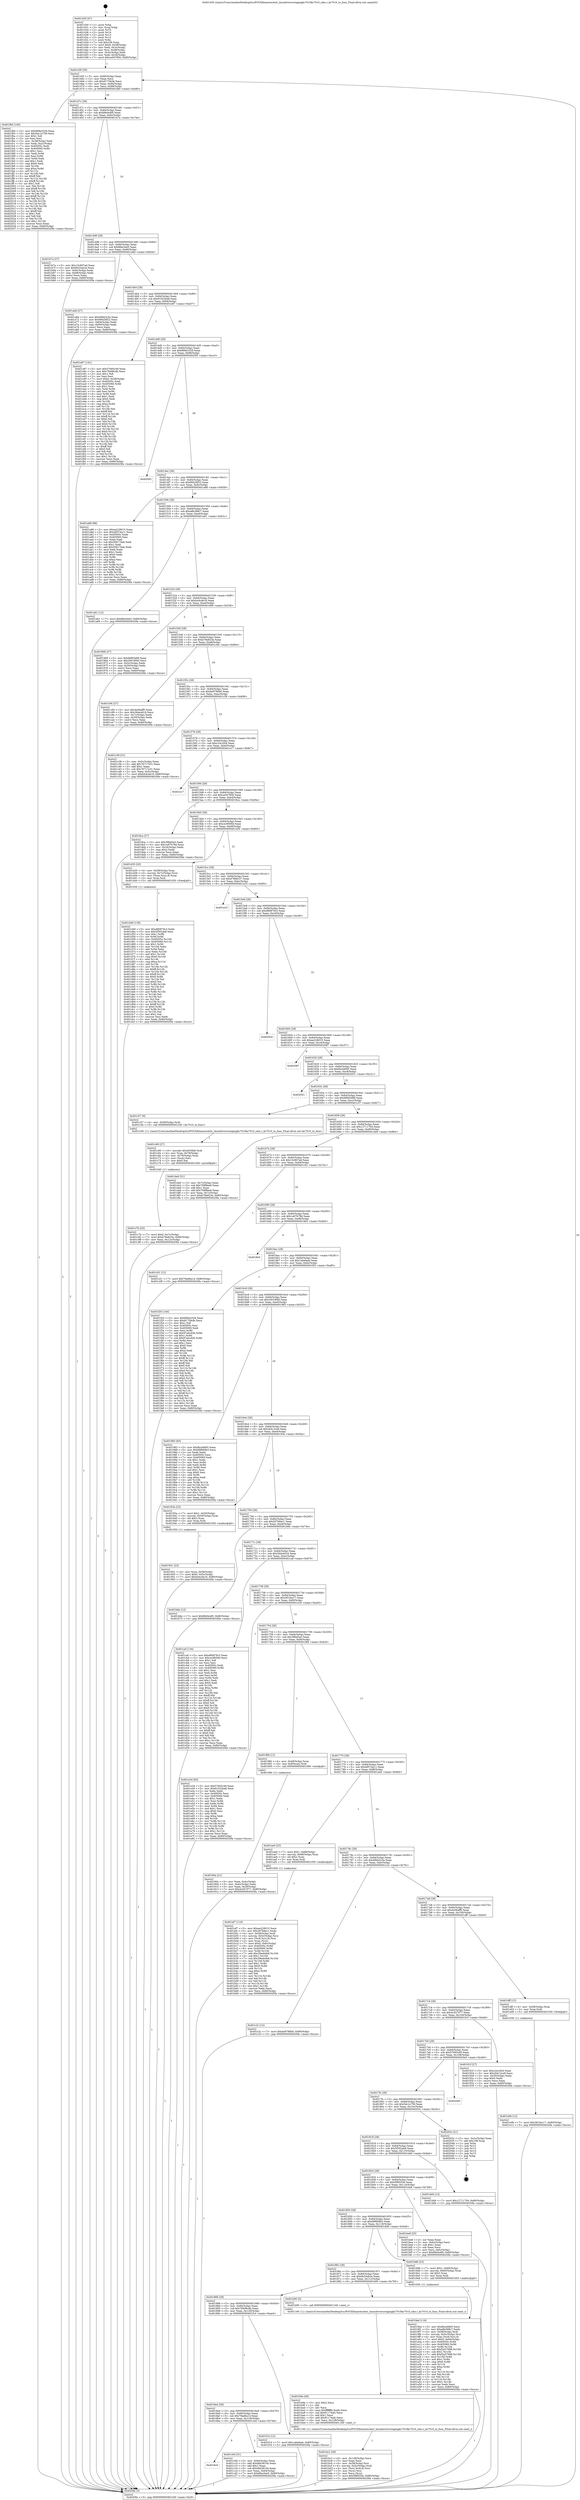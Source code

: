 digraph "0x401430" {
  label = "0x401430 (/mnt/c/Users/mathe/Desktop/tcc/POCII/binaries/extr_linuxdriversstagingks7010ks7010_sdio.c_ks7010_to_func_Final-ollvm.out::main(0))"
  labelloc = "t"
  node[shape=record]

  Entry [label="",width=0.3,height=0.3,shape=circle,fillcolor=black,style=filled]
  "0x40145f" [label="{
     0x40145f [29]\l
     | [instrs]\l
     &nbsp;&nbsp;0x40145f \<+3\>: mov -0x80(%rbp),%eax\l
     &nbsp;&nbsp;0x401462 \<+2\>: mov %eax,%ecx\l
     &nbsp;&nbsp;0x401464 \<+6\>: sub $0x81739cfe,%ecx\l
     &nbsp;&nbsp;0x40146a \<+6\>: mov %eax,-0x84(%rbp)\l
     &nbsp;&nbsp;0x401470 \<+6\>: mov %ecx,-0x88(%rbp)\l
     &nbsp;&nbsp;0x401476 \<+6\>: je 0000000000401fb0 \<main+0xb80\>\l
  }"]
  "0x401fb0" [label="{
     0x401fb0 [140]\l
     | [instrs]\l
     &nbsp;&nbsp;0x401fb0 \<+5\>: mov $0x969e3328,%eax\l
     &nbsp;&nbsp;0x401fb5 \<+5\>: mov $0x5dc1e759,%ecx\l
     &nbsp;&nbsp;0x401fba \<+2\>: mov $0x1,%dl\l
     &nbsp;&nbsp;0x401fbc \<+2\>: xor %esi,%esi\l
     &nbsp;&nbsp;0x401fbe \<+3\>: mov -0x38(%rbp),%edi\l
     &nbsp;&nbsp;0x401fc1 \<+3\>: mov %edi,-0x2c(%rbp)\l
     &nbsp;&nbsp;0x401fc4 \<+7\>: mov 0x40505c,%edi\l
     &nbsp;&nbsp;0x401fcb \<+8\>: mov 0x405060,%r8d\l
     &nbsp;&nbsp;0x401fd3 \<+3\>: sub $0x1,%esi\l
     &nbsp;&nbsp;0x401fd6 \<+3\>: mov %edi,%r9d\l
     &nbsp;&nbsp;0x401fd9 \<+3\>: add %esi,%r9d\l
     &nbsp;&nbsp;0x401fdc \<+4\>: imul %r9d,%edi\l
     &nbsp;&nbsp;0x401fe0 \<+3\>: and $0x1,%edi\l
     &nbsp;&nbsp;0x401fe3 \<+3\>: cmp $0x0,%edi\l
     &nbsp;&nbsp;0x401fe6 \<+4\>: sete %r10b\l
     &nbsp;&nbsp;0x401fea \<+4\>: cmp $0xa,%r8d\l
     &nbsp;&nbsp;0x401fee \<+4\>: setl %r11b\l
     &nbsp;&nbsp;0x401ff2 \<+3\>: mov %r10b,%bl\l
     &nbsp;&nbsp;0x401ff5 \<+3\>: xor $0xff,%bl\l
     &nbsp;&nbsp;0x401ff8 \<+3\>: mov %r11b,%r14b\l
     &nbsp;&nbsp;0x401ffb \<+4\>: xor $0xff,%r14b\l
     &nbsp;&nbsp;0x401fff \<+3\>: xor $0x1,%dl\l
     &nbsp;&nbsp;0x402002 \<+3\>: mov %bl,%r15b\l
     &nbsp;&nbsp;0x402005 \<+4\>: and $0xff,%r15b\l
     &nbsp;&nbsp;0x402009 \<+3\>: and %dl,%r10b\l
     &nbsp;&nbsp;0x40200c \<+3\>: mov %r14b,%r12b\l
     &nbsp;&nbsp;0x40200f \<+4\>: and $0xff,%r12b\l
     &nbsp;&nbsp;0x402013 \<+3\>: and %dl,%r11b\l
     &nbsp;&nbsp;0x402016 \<+3\>: or %r10b,%r15b\l
     &nbsp;&nbsp;0x402019 \<+3\>: or %r11b,%r12b\l
     &nbsp;&nbsp;0x40201c \<+3\>: xor %r12b,%r15b\l
     &nbsp;&nbsp;0x40201f \<+3\>: or %r14b,%bl\l
     &nbsp;&nbsp;0x402022 \<+3\>: xor $0xff,%bl\l
     &nbsp;&nbsp;0x402025 \<+3\>: or $0x1,%dl\l
     &nbsp;&nbsp;0x402028 \<+2\>: and %dl,%bl\l
     &nbsp;&nbsp;0x40202a \<+3\>: or %bl,%r15b\l
     &nbsp;&nbsp;0x40202d \<+4\>: test $0x1,%r15b\l
     &nbsp;&nbsp;0x402031 \<+3\>: cmovne %ecx,%eax\l
     &nbsp;&nbsp;0x402034 \<+3\>: mov %eax,-0x80(%rbp)\l
     &nbsp;&nbsp;0x402037 \<+5\>: jmp 00000000004020fa \<main+0xcca\>\l
  }"]
  "0x40147c" [label="{
     0x40147c [28]\l
     | [instrs]\l
     &nbsp;&nbsp;0x40147c \<+5\>: jmp 0000000000401481 \<main+0x51\>\l
     &nbsp;&nbsp;0x401481 \<+6\>: mov -0x84(%rbp),%eax\l
     &nbsp;&nbsp;0x401487 \<+5\>: sub $0x8fe0e4f0,%eax\l
     &nbsp;&nbsp;0x40148c \<+6\>: mov %eax,-0x8c(%rbp)\l
     &nbsp;&nbsp;0x401492 \<+6\>: je 0000000000401b7a \<main+0x74a\>\l
  }"]
  Exit [label="",width=0.3,height=0.3,shape=circle,fillcolor=black,style=filled,peripheries=2]
  "0x401b7a" [label="{
     0x401b7a [27]\l
     | [instrs]\l
     &nbsp;&nbsp;0x401b7a \<+5\>: mov $0x15c807ad,%eax\l
     &nbsp;&nbsp;0x401b7f \<+5\>: mov $0x6b33ab2e,%ecx\l
     &nbsp;&nbsp;0x401b84 \<+3\>: mov -0x6c(%rbp),%edx\l
     &nbsp;&nbsp;0x401b87 \<+3\>: cmp -0x68(%rbp),%edx\l
     &nbsp;&nbsp;0x401b8a \<+3\>: cmovl %ecx,%eax\l
     &nbsp;&nbsp;0x401b8d \<+3\>: mov %eax,-0x80(%rbp)\l
     &nbsp;&nbsp;0x401b90 \<+5\>: jmp 00000000004020fa \<main+0xcca\>\l
  }"]
  "0x401498" [label="{
     0x401498 [28]\l
     | [instrs]\l
     &nbsp;&nbsp;0x401498 \<+5\>: jmp 000000000040149d \<main+0x6d\>\l
     &nbsp;&nbsp;0x40149d \<+6\>: mov -0x84(%rbp),%eax\l
     &nbsp;&nbsp;0x4014a3 \<+5\>: sub $0x8fee3ee5,%eax\l
     &nbsp;&nbsp;0x4014a8 \<+6\>: mov %eax,-0x90(%rbp)\l
     &nbsp;&nbsp;0x4014ae \<+6\>: je 0000000000401a6d \<main+0x63d\>\l
  }"]
  "0x401e0b" [label="{
     0x401e0b [12]\l
     | [instrs]\l
     &nbsp;&nbsp;0x401e0b \<+7\>: movl $0x3810ec17,-0x80(%rbp)\l
     &nbsp;&nbsp;0x401e12 \<+5\>: jmp 00000000004020fa \<main+0xcca\>\l
  }"]
  "0x401a6d" [label="{
     0x401a6d [27]\l
     | [instrs]\l
     &nbsp;&nbsp;0x401a6d \<+5\>: mov $0x49bb3c5a,%eax\l
     &nbsp;&nbsp;0x401a72 \<+5\>: mov $0x99426f22,%ecx\l
     &nbsp;&nbsp;0x401a77 \<+3\>: mov -0x64(%rbp),%edx\l
     &nbsp;&nbsp;0x401a7a \<+3\>: cmp -0x60(%rbp),%edx\l
     &nbsp;&nbsp;0x401a7d \<+3\>: cmovl %ecx,%eax\l
     &nbsp;&nbsp;0x401a80 \<+3\>: mov %eax,-0x80(%rbp)\l
     &nbsp;&nbsp;0x401a83 \<+5\>: jmp 00000000004020fa \<main+0xcca\>\l
  }"]
  "0x4014b4" [label="{
     0x4014b4 [28]\l
     | [instrs]\l
     &nbsp;&nbsp;0x4014b4 \<+5\>: jmp 00000000004014b9 \<main+0x89\>\l
     &nbsp;&nbsp;0x4014b9 \<+6\>: mov -0x84(%rbp),%eax\l
     &nbsp;&nbsp;0x4014bf \<+5\>: sub $0x91022ba8,%eax\l
     &nbsp;&nbsp;0x4014c4 \<+6\>: mov %eax,-0x94(%rbp)\l
     &nbsp;&nbsp;0x4014ca \<+6\>: je 0000000000401e87 \<main+0xa57\>\l
  }"]
  "0x401d49" [label="{
     0x401d49 [139]\l
     | [instrs]\l
     &nbsp;&nbsp;0x401d49 \<+5\>: mov $0xd80879c3,%edx\l
     &nbsp;&nbsp;0x401d4e \<+5\>: mov $0x5f302ab8,%esi\l
     &nbsp;&nbsp;0x401d53 \<+3\>: mov $0x1,%r8b\l
     &nbsp;&nbsp;0x401d56 \<+3\>: xor %r9d,%r9d\l
     &nbsp;&nbsp;0x401d59 \<+8\>: mov 0x40505c,%r10d\l
     &nbsp;&nbsp;0x401d61 \<+8\>: mov 0x405060,%r11d\l
     &nbsp;&nbsp;0x401d69 \<+4\>: sub $0x1,%r9d\l
     &nbsp;&nbsp;0x401d6d \<+3\>: mov %r10d,%ebx\l
     &nbsp;&nbsp;0x401d70 \<+3\>: add %r9d,%ebx\l
     &nbsp;&nbsp;0x401d73 \<+4\>: imul %ebx,%r10d\l
     &nbsp;&nbsp;0x401d77 \<+4\>: and $0x1,%r10d\l
     &nbsp;&nbsp;0x401d7b \<+4\>: cmp $0x0,%r10d\l
     &nbsp;&nbsp;0x401d7f \<+4\>: sete %r14b\l
     &nbsp;&nbsp;0x401d83 \<+4\>: cmp $0xa,%r11d\l
     &nbsp;&nbsp;0x401d87 \<+4\>: setl %r15b\l
     &nbsp;&nbsp;0x401d8b \<+3\>: mov %r14b,%r12b\l
     &nbsp;&nbsp;0x401d8e \<+4\>: xor $0xff,%r12b\l
     &nbsp;&nbsp;0x401d92 \<+3\>: mov %r15b,%r13b\l
     &nbsp;&nbsp;0x401d95 \<+4\>: xor $0xff,%r13b\l
     &nbsp;&nbsp;0x401d99 \<+4\>: xor $0x0,%r8b\l
     &nbsp;&nbsp;0x401d9d \<+3\>: mov %r12b,%al\l
     &nbsp;&nbsp;0x401da0 \<+2\>: and $0x0,%al\l
     &nbsp;&nbsp;0x401da2 \<+3\>: and %r8b,%r14b\l
     &nbsp;&nbsp;0x401da5 \<+3\>: mov %r13b,%cl\l
     &nbsp;&nbsp;0x401da8 \<+3\>: and $0x0,%cl\l
     &nbsp;&nbsp;0x401dab \<+3\>: and %r8b,%r15b\l
     &nbsp;&nbsp;0x401dae \<+3\>: or %r14b,%al\l
     &nbsp;&nbsp;0x401db1 \<+3\>: or %r15b,%cl\l
     &nbsp;&nbsp;0x401db4 \<+2\>: xor %cl,%al\l
     &nbsp;&nbsp;0x401db6 \<+3\>: or %r13b,%r12b\l
     &nbsp;&nbsp;0x401db9 \<+4\>: xor $0xff,%r12b\l
     &nbsp;&nbsp;0x401dbd \<+4\>: or $0x0,%r8b\l
     &nbsp;&nbsp;0x401dc1 \<+3\>: and %r8b,%r12b\l
     &nbsp;&nbsp;0x401dc4 \<+3\>: or %r12b,%al\l
     &nbsp;&nbsp;0x401dc7 \<+2\>: test $0x1,%al\l
     &nbsp;&nbsp;0x401dc9 \<+3\>: cmovne %esi,%edx\l
     &nbsp;&nbsp;0x401dcc \<+3\>: mov %edx,-0x80(%rbp)\l
     &nbsp;&nbsp;0x401dcf \<+5\>: jmp 00000000004020fa \<main+0xcca\>\l
  }"]
  "0x401e87" [label="{
     0x401e87 [141]\l
     | [instrs]\l
     &nbsp;&nbsp;0x401e87 \<+5\>: mov $0x57693c49,%eax\l
     &nbsp;&nbsp;0x401e8c \<+5\>: mov $0x78498c4b,%ecx\l
     &nbsp;&nbsp;0x401e91 \<+2\>: mov $0x1,%dl\l
     &nbsp;&nbsp;0x401e93 \<+2\>: xor %esi,%esi\l
     &nbsp;&nbsp;0x401e95 \<+7\>: movl $0x0,-0x38(%rbp)\l
     &nbsp;&nbsp;0x401e9c \<+7\>: mov 0x40505c,%edi\l
     &nbsp;&nbsp;0x401ea3 \<+8\>: mov 0x405060,%r8d\l
     &nbsp;&nbsp;0x401eab \<+3\>: sub $0x1,%esi\l
     &nbsp;&nbsp;0x401eae \<+3\>: mov %edi,%r9d\l
     &nbsp;&nbsp;0x401eb1 \<+3\>: add %esi,%r9d\l
     &nbsp;&nbsp;0x401eb4 \<+4\>: imul %r9d,%edi\l
     &nbsp;&nbsp;0x401eb8 \<+3\>: and $0x1,%edi\l
     &nbsp;&nbsp;0x401ebb \<+3\>: cmp $0x0,%edi\l
     &nbsp;&nbsp;0x401ebe \<+4\>: sete %r10b\l
     &nbsp;&nbsp;0x401ec2 \<+4\>: cmp $0xa,%r8d\l
     &nbsp;&nbsp;0x401ec6 \<+4\>: setl %r11b\l
     &nbsp;&nbsp;0x401eca \<+3\>: mov %r10b,%bl\l
     &nbsp;&nbsp;0x401ecd \<+3\>: xor $0xff,%bl\l
     &nbsp;&nbsp;0x401ed0 \<+3\>: mov %r11b,%r14b\l
     &nbsp;&nbsp;0x401ed3 \<+4\>: xor $0xff,%r14b\l
     &nbsp;&nbsp;0x401ed7 \<+3\>: xor $0x0,%dl\l
     &nbsp;&nbsp;0x401eda \<+3\>: mov %bl,%r15b\l
     &nbsp;&nbsp;0x401edd \<+4\>: and $0x0,%r15b\l
     &nbsp;&nbsp;0x401ee1 \<+3\>: and %dl,%r10b\l
     &nbsp;&nbsp;0x401ee4 \<+3\>: mov %r14b,%r12b\l
     &nbsp;&nbsp;0x401ee7 \<+4\>: and $0x0,%r12b\l
     &nbsp;&nbsp;0x401eeb \<+3\>: and %dl,%r11b\l
     &nbsp;&nbsp;0x401eee \<+3\>: or %r10b,%r15b\l
     &nbsp;&nbsp;0x401ef1 \<+3\>: or %r11b,%r12b\l
     &nbsp;&nbsp;0x401ef4 \<+3\>: xor %r12b,%r15b\l
     &nbsp;&nbsp;0x401ef7 \<+3\>: or %r14b,%bl\l
     &nbsp;&nbsp;0x401efa \<+3\>: xor $0xff,%bl\l
     &nbsp;&nbsp;0x401efd \<+3\>: or $0x0,%dl\l
     &nbsp;&nbsp;0x401f00 \<+2\>: and %dl,%bl\l
     &nbsp;&nbsp;0x401f02 \<+3\>: or %bl,%r15b\l
     &nbsp;&nbsp;0x401f05 \<+4\>: test $0x1,%r15b\l
     &nbsp;&nbsp;0x401f09 \<+3\>: cmovne %ecx,%eax\l
     &nbsp;&nbsp;0x401f0c \<+3\>: mov %eax,-0x80(%rbp)\l
     &nbsp;&nbsp;0x401f0f \<+5\>: jmp 00000000004020fa \<main+0xcca\>\l
  }"]
  "0x4014d0" [label="{
     0x4014d0 [28]\l
     | [instrs]\l
     &nbsp;&nbsp;0x4014d0 \<+5\>: jmp 00000000004014d5 \<main+0xa5\>\l
     &nbsp;&nbsp;0x4014d5 \<+6\>: mov -0x84(%rbp),%eax\l
     &nbsp;&nbsp;0x4014db \<+5\>: sub $0x969e3328,%eax\l
     &nbsp;&nbsp;0x4014e0 \<+6\>: mov %eax,-0x98(%rbp)\l
     &nbsp;&nbsp;0x4014e6 \<+6\>: je 00000000004020f3 \<main+0xcc3\>\l
  }"]
  "0x401c7b" [label="{
     0x401c7b [25]\l
     | [instrs]\l
     &nbsp;&nbsp;0x401c7b \<+7\>: movl $0x0,-0x7c(%rbp)\l
     &nbsp;&nbsp;0x401c82 \<+7\>: movl $0xb78e823e,-0x80(%rbp)\l
     &nbsp;&nbsp;0x401c89 \<+6\>: mov %eax,-0x12c(%rbp)\l
     &nbsp;&nbsp;0x401c8f \<+5\>: jmp 00000000004020fa \<main+0xcca\>\l
  }"]
  "0x4020f3" [label="{
     0x4020f3\l
  }", style=dashed]
  "0x4014ec" [label="{
     0x4014ec [28]\l
     | [instrs]\l
     &nbsp;&nbsp;0x4014ec \<+5\>: jmp 00000000004014f1 \<main+0xc1\>\l
     &nbsp;&nbsp;0x4014f1 \<+6\>: mov -0x84(%rbp),%eax\l
     &nbsp;&nbsp;0x4014f7 \<+5\>: sub $0x99426f22,%eax\l
     &nbsp;&nbsp;0x4014fc \<+6\>: mov %eax,-0x9c(%rbp)\l
     &nbsp;&nbsp;0x401502 \<+6\>: je 0000000000401a88 \<main+0x658\>\l
  }"]
  "0x401c60" [label="{
     0x401c60 [27]\l
     | [instrs]\l
     &nbsp;&nbsp;0x401c60 \<+10\>: movabs $0x4030b6,%rdi\l
     &nbsp;&nbsp;0x401c6a \<+4\>: mov %rax,-0x78(%rbp)\l
     &nbsp;&nbsp;0x401c6e \<+4\>: mov -0x78(%rbp),%rax\l
     &nbsp;&nbsp;0x401c72 \<+2\>: mov (%rax),%esi\l
     &nbsp;&nbsp;0x401c74 \<+2\>: mov $0x0,%al\l
     &nbsp;&nbsp;0x401c76 \<+5\>: call 0000000000401040 \<printf@plt\>\l
     | [calls]\l
     &nbsp;&nbsp;0x401040 \{1\} (unknown)\l
  }"]
  "0x401a88" [label="{
     0x401a88 [88]\l
     | [instrs]\l
     &nbsp;&nbsp;0x401a88 \<+5\>: mov $0xee228015,%eax\l
     &nbsp;&nbsp;0x401a8d \<+5\>: mov $0x4857da11,%ecx\l
     &nbsp;&nbsp;0x401a92 \<+7\>: mov 0x40505c,%edx\l
     &nbsp;&nbsp;0x401a99 \<+7\>: mov 0x405060,%esi\l
     &nbsp;&nbsp;0x401aa0 \<+2\>: mov %edx,%edi\l
     &nbsp;&nbsp;0x401aa2 \<+6\>: sub $0x508170ab,%edi\l
     &nbsp;&nbsp;0x401aa8 \<+3\>: sub $0x1,%edi\l
     &nbsp;&nbsp;0x401aab \<+6\>: add $0x508170ab,%edi\l
     &nbsp;&nbsp;0x401ab1 \<+3\>: imul %edi,%edx\l
     &nbsp;&nbsp;0x401ab4 \<+3\>: and $0x1,%edx\l
     &nbsp;&nbsp;0x401ab7 \<+3\>: cmp $0x0,%edx\l
     &nbsp;&nbsp;0x401aba \<+4\>: sete %r8b\l
     &nbsp;&nbsp;0x401abe \<+3\>: cmp $0xa,%esi\l
     &nbsp;&nbsp;0x401ac1 \<+4\>: setl %r9b\l
     &nbsp;&nbsp;0x401ac5 \<+3\>: mov %r8b,%r10b\l
     &nbsp;&nbsp;0x401ac8 \<+3\>: and %r9b,%r10b\l
     &nbsp;&nbsp;0x401acb \<+3\>: xor %r9b,%r8b\l
     &nbsp;&nbsp;0x401ace \<+3\>: or %r8b,%r10b\l
     &nbsp;&nbsp;0x401ad1 \<+4\>: test $0x1,%r10b\l
     &nbsp;&nbsp;0x401ad5 \<+3\>: cmovne %ecx,%eax\l
     &nbsp;&nbsp;0x401ad8 \<+3\>: mov %eax,-0x80(%rbp)\l
     &nbsp;&nbsp;0x401adb \<+5\>: jmp 00000000004020fa \<main+0xcca\>\l
  }"]
  "0x401508" [label="{
     0x401508 [28]\l
     | [instrs]\l
     &nbsp;&nbsp;0x401508 \<+5\>: jmp 000000000040150d \<main+0xdd\>\l
     &nbsp;&nbsp;0x40150d \<+6\>: mov -0x84(%rbp),%eax\l
     &nbsp;&nbsp;0x401513 \<+5\>: sub $0xa8b388c7,%eax\l
     &nbsp;&nbsp;0x401518 \<+6\>: mov %eax,-0xa0(%rbp)\l
     &nbsp;&nbsp;0x40151e \<+6\>: je 0000000000401a61 \<main+0x631\>\l
  }"]
  "0x4018c0" [label="{
     0x4018c0\l
  }", style=dashed]
  "0x401a61" [label="{
     0x401a61 [12]\l
     | [instrs]\l
     &nbsp;&nbsp;0x401a61 \<+7\>: movl $0x8fee3ee5,-0x80(%rbp)\l
     &nbsp;&nbsp;0x401a68 \<+5\>: jmp 00000000004020fa \<main+0xcca\>\l
  }"]
  "0x401524" [label="{
     0x401524 [28]\l
     | [instrs]\l
     &nbsp;&nbsp;0x401524 \<+5\>: jmp 0000000000401529 \<main+0xf9\>\l
     &nbsp;&nbsp;0x401529 \<+6\>: mov -0x84(%rbp),%eax\l
     &nbsp;&nbsp;0x40152f \<+5\>: sub $0xb44cde16,%eax\l
     &nbsp;&nbsp;0x401534 \<+6\>: mov %eax,-0xa4(%rbp)\l
     &nbsp;&nbsp;0x40153a \<+6\>: je 0000000000401968 \<main+0x538\>\l
  }"]
  "0x401c0d" [label="{
     0x401c0d [31]\l
     | [instrs]\l
     &nbsp;&nbsp;0x401c0d \<+3\>: mov -0x64(%rbp),%eax\l
     &nbsp;&nbsp;0x401c10 \<+5\>: add $0xdbb3810e,%eax\l
     &nbsp;&nbsp;0x401c15 \<+3\>: add $0x1,%eax\l
     &nbsp;&nbsp;0x401c18 \<+5\>: sub $0xdbb3810e,%eax\l
     &nbsp;&nbsp;0x401c1d \<+3\>: mov %eax,-0x64(%rbp)\l
     &nbsp;&nbsp;0x401c20 \<+7\>: movl $0x8fee3ee5,-0x80(%rbp)\l
     &nbsp;&nbsp;0x401c27 \<+5\>: jmp 00000000004020fa \<main+0xcca\>\l
  }"]
  "0x401968" [label="{
     0x401968 [27]\l
     | [instrs]\l
     &nbsp;&nbsp;0x401968 \<+5\>: mov $0xfd993d98,%eax\l
     &nbsp;&nbsp;0x40196d \<+5\>: mov $0x20019f40,%ecx\l
     &nbsp;&nbsp;0x401972 \<+3\>: mov -0x5c(%rbp),%edx\l
     &nbsp;&nbsp;0x401975 \<+3\>: cmp -0x50(%rbp),%edx\l
     &nbsp;&nbsp;0x401978 \<+3\>: cmovl %ecx,%eax\l
     &nbsp;&nbsp;0x40197b \<+3\>: mov %eax,-0x80(%rbp)\l
     &nbsp;&nbsp;0x40197e \<+5\>: jmp 00000000004020fa \<main+0xcca\>\l
  }"]
  "0x401540" [label="{
     0x401540 [28]\l
     | [instrs]\l
     &nbsp;&nbsp;0x401540 \<+5\>: jmp 0000000000401545 \<main+0x115\>\l
     &nbsp;&nbsp;0x401545 \<+6\>: mov -0x84(%rbp),%eax\l
     &nbsp;&nbsp;0x40154b \<+5\>: sub $0xb78e823e,%eax\l
     &nbsp;&nbsp;0x401550 \<+6\>: mov %eax,-0xa8(%rbp)\l
     &nbsp;&nbsp;0x401556 \<+6\>: je 0000000000401c94 \<main+0x864\>\l
  }"]
  "0x4018a4" [label="{
     0x4018a4 [28]\l
     | [instrs]\l
     &nbsp;&nbsp;0x4018a4 \<+5\>: jmp 00000000004018a9 \<main+0x479\>\l
     &nbsp;&nbsp;0x4018a9 \<+6\>: mov -0x84(%rbp),%eax\l
     &nbsp;&nbsp;0x4018af \<+5\>: sub $0x79ad6a14,%eax\l
     &nbsp;&nbsp;0x4018b4 \<+6\>: mov %eax,-0x124(%rbp)\l
     &nbsp;&nbsp;0x4018ba \<+6\>: je 0000000000401c0d \<main+0x7dd\>\l
  }"]
  "0x401c94" [label="{
     0x401c94 [27]\l
     | [instrs]\l
     &nbsp;&nbsp;0x401c94 \<+5\>: mov $0x4a56aff5,%eax\l
     &nbsp;&nbsp;0x401c99 \<+5\>: mov $0x36de4d16,%ecx\l
     &nbsp;&nbsp;0x401c9e \<+3\>: mov -0x7c(%rbp),%edx\l
     &nbsp;&nbsp;0x401ca1 \<+3\>: cmp -0x50(%rbp),%edx\l
     &nbsp;&nbsp;0x401ca4 \<+3\>: cmovl %ecx,%eax\l
     &nbsp;&nbsp;0x401ca7 \<+3\>: mov %eax,-0x80(%rbp)\l
     &nbsp;&nbsp;0x401caa \<+5\>: jmp 00000000004020fa \<main+0xcca\>\l
  }"]
  "0x40155c" [label="{
     0x40155c [28]\l
     | [instrs]\l
     &nbsp;&nbsp;0x40155c \<+5\>: jmp 0000000000401561 \<main+0x131\>\l
     &nbsp;&nbsp;0x401561 \<+6\>: mov -0x84(%rbp),%eax\l
     &nbsp;&nbsp;0x401567 \<+5\>: sub $0xbe9786b0,%eax\l
     &nbsp;&nbsp;0x40156c \<+6\>: mov %eax,-0xac(%rbp)\l
     &nbsp;&nbsp;0x401572 \<+6\>: je 0000000000401c38 \<main+0x808\>\l
  }"]
  "0x401f14" [label="{
     0x401f14 [12]\l
     | [instrs]\l
     &nbsp;&nbsp;0x401f14 \<+7\>: movl $0x1abefaab,-0x80(%rbp)\l
     &nbsp;&nbsp;0x401f1b \<+5\>: jmp 00000000004020fa \<main+0xcca\>\l
  }"]
  "0x401c38" [label="{
     0x401c38 [31]\l
     | [instrs]\l
     &nbsp;&nbsp;0x401c38 \<+3\>: mov -0x5c(%rbp),%eax\l
     &nbsp;&nbsp;0x401c3b \<+5\>: add $0x76717e31,%eax\l
     &nbsp;&nbsp;0x401c40 \<+3\>: add $0x1,%eax\l
     &nbsp;&nbsp;0x401c43 \<+5\>: sub $0x76717e31,%eax\l
     &nbsp;&nbsp;0x401c48 \<+3\>: mov %eax,-0x5c(%rbp)\l
     &nbsp;&nbsp;0x401c4b \<+7\>: movl $0xb44cde16,-0x80(%rbp)\l
     &nbsp;&nbsp;0x401c52 \<+5\>: jmp 00000000004020fa \<main+0xcca\>\l
  }"]
  "0x401578" [label="{
     0x401578 [28]\l
     | [instrs]\l
     &nbsp;&nbsp;0x401578 \<+5\>: jmp 000000000040157d \<main+0x14d\>\l
     &nbsp;&nbsp;0x40157d \<+6\>: mov -0x84(%rbp),%eax\l
     &nbsp;&nbsp;0x401583 \<+5\>: sub $0xc24c2fc6,%eax\l
     &nbsp;&nbsp;0x401588 \<+6\>: mov %eax,-0xb0(%rbp)\l
     &nbsp;&nbsp;0x40158e \<+6\>: je 0000000000401e17 \<main+0x9e7\>\l
  }"]
  "0x401bc2" [label="{
     0x401bc2 [38]\l
     | [instrs]\l
     &nbsp;&nbsp;0x401bc2 \<+6\>: mov -0x128(%rbp),%ecx\l
     &nbsp;&nbsp;0x401bc8 \<+3\>: imul %eax,%ecx\l
     &nbsp;&nbsp;0x401bcb \<+4\>: mov -0x58(%rbp),%rsi\l
     &nbsp;&nbsp;0x401bcf \<+4\>: movslq -0x5c(%rbp),%rdi\l
     &nbsp;&nbsp;0x401bd3 \<+4\>: mov (%rsi,%rdi,8),%rsi\l
     &nbsp;&nbsp;0x401bd7 \<+3\>: mov (%rsi),%rsi\l
     &nbsp;&nbsp;0x401bda \<+2\>: mov %ecx,(%rsi)\l
     &nbsp;&nbsp;0x401bdc \<+7\>: movl $0x5f9f355e,-0x80(%rbp)\l
     &nbsp;&nbsp;0x401be3 \<+5\>: jmp 00000000004020fa \<main+0xcca\>\l
  }"]
  "0x401e17" [label="{
     0x401e17\l
  }", style=dashed]
  "0x401594" [label="{
     0x401594 [28]\l
     | [instrs]\l
     &nbsp;&nbsp;0x401594 \<+5\>: jmp 0000000000401599 \<main+0x169\>\l
     &nbsp;&nbsp;0x401599 \<+6\>: mov -0x84(%rbp),%eax\l
     &nbsp;&nbsp;0x40159f \<+5\>: sub $0xce047856,%eax\l
     &nbsp;&nbsp;0x4015a4 \<+6\>: mov %eax,-0xb4(%rbp)\l
     &nbsp;&nbsp;0x4015aa \<+6\>: je 00000000004018ca \<main+0x49a\>\l
  }"]
  "0x401b9a" [label="{
     0x401b9a [40]\l
     | [instrs]\l
     &nbsp;&nbsp;0x401b9a \<+5\>: mov $0x2,%ecx\l
     &nbsp;&nbsp;0x401b9f \<+1\>: cltd\l
     &nbsp;&nbsp;0x401ba0 \<+2\>: idiv %ecx\l
     &nbsp;&nbsp;0x401ba2 \<+6\>: imul $0xfffffffe,%edx,%ecx\l
     &nbsp;&nbsp;0x401ba8 \<+6\>: sub $0x91174afc,%ecx\l
     &nbsp;&nbsp;0x401bae \<+3\>: add $0x1,%ecx\l
     &nbsp;&nbsp;0x401bb1 \<+6\>: add $0x91174afc,%ecx\l
     &nbsp;&nbsp;0x401bb7 \<+6\>: mov %ecx,-0x128(%rbp)\l
     &nbsp;&nbsp;0x401bbd \<+5\>: call 0000000000401160 \<next_i\>\l
     | [calls]\l
     &nbsp;&nbsp;0x401160 \{1\} (/mnt/c/Users/mathe/Desktop/tcc/POCII/binaries/extr_linuxdriversstagingks7010ks7010_sdio.c_ks7010_to_func_Final-ollvm.out::next_i)\l
  }"]
  "0x4018ca" [label="{
     0x4018ca [27]\l
     | [instrs]\l
     &nbsp;&nbsp;0x4018ca \<+5\>: mov $0x3f8af3a3,%eax\l
     &nbsp;&nbsp;0x4018cf \<+5\>: mov $0x1a97b78d,%ecx\l
     &nbsp;&nbsp;0x4018d4 \<+3\>: mov -0x34(%rbp),%edx\l
     &nbsp;&nbsp;0x4018d7 \<+3\>: cmp $0x2,%edx\l
     &nbsp;&nbsp;0x4018da \<+3\>: cmovne %ecx,%eax\l
     &nbsp;&nbsp;0x4018dd \<+3\>: mov %eax,-0x80(%rbp)\l
     &nbsp;&nbsp;0x4018e0 \<+5\>: jmp 00000000004020fa \<main+0xcca\>\l
  }"]
  "0x4015b0" [label="{
     0x4015b0 [28]\l
     | [instrs]\l
     &nbsp;&nbsp;0x4015b0 \<+5\>: jmp 00000000004015b5 \<main+0x185\>\l
     &nbsp;&nbsp;0x4015b5 \<+6\>: mov -0x84(%rbp),%eax\l
     &nbsp;&nbsp;0x4015bb \<+5\>: sub $0xce3f009d,%eax\l
     &nbsp;&nbsp;0x4015c0 \<+6\>: mov %eax,-0xb8(%rbp)\l
     &nbsp;&nbsp;0x4015c6 \<+6\>: je 0000000000401d35 \<main+0x905\>\l
  }"]
  "0x4020fa" [label="{
     0x4020fa [5]\l
     | [instrs]\l
     &nbsp;&nbsp;0x4020fa \<+5\>: jmp 000000000040145f \<main+0x2f\>\l
  }"]
  "0x401430" [label="{
     0x401430 [47]\l
     | [instrs]\l
     &nbsp;&nbsp;0x401430 \<+1\>: push %rbp\l
     &nbsp;&nbsp;0x401431 \<+3\>: mov %rsp,%rbp\l
     &nbsp;&nbsp;0x401434 \<+2\>: push %r15\l
     &nbsp;&nbsp;0x401436 \<+2\>: push %r14\l
     &nbsp;&nbsp;0x401438 \<+2\>: push %r13\l
     &nbsp;&nbsp;0x40143a \<+2\>: push %r12\l
     &nbsp;&nbsp;0x40143c \<+1\>: push %rbx\l
     &nbsp;&nbsp;0x40143d \<+7\>: sub $0x108,%rsp\l
     &nbsp;&nbsp;0x401444 \<+7\>: movl $0x0,-0x38(%rbp)\l
     &nbsp;&nbsp;0x40144b \<+3\>: mov %edi,-0x3c(%rbp)\l
     &nbsp;&nbsp;0x40144e \<+4\>: mov %rsi,-0x48(%rbp)\l
     &nbsp;&nbsp;0x401452 \<+3\>: mov -0x3c(%rbp),%edi\l
     &nbsp;&nbsp;0x401455 \<+3\>: mov %edi,-0x34(%rbp)\l
     &nbsp;&nbsp;0x401458 \<+7\>: movl $0xce047856,-0x80(%rbp)\l
  }"]
  "0x401888" [label="{
     0x401888 [28]\l
     | [instrs]\l
     &nbsp;&nbsp;0x401888 \<+5\>: jmp 000000000040188d \<main+0x45d\>\l
     &nbsp;&nbsp;0x40188d \<+6\>: mov -0x84(%rbp),%eax\l
     &nbsp;&nbsp;0x401893 \<+5\>: sub $0x78498c4b,%eax\l
     &nbsp;&nbsp;0x401898 \<+6\>: mov %eax,-0x120(%rbp)\l
     &nbsp;&nbsp;0x40189e \<+6\>: je 0000000000401f14 \<main+0xae4\>\l
  }"]
  "0x401d35" [label="{
     0x401d35 [20]\l
     | [instrs]\l
     &nbsp;&nbsp;0x401d35 \<+4\>: mov -0x58(%rbp),%rax\l
     &nbsp;&nbsp;0x401d39 \<+4\>: movslq -0x7c(%rbp),%rcx\l
     &nbsp;&nbsp;0x401d3d \<+4\>: mov (%rax,%rcx,8),%rax\l
     &nbsp;&nbsp;0x401d41 \<+3\>: mov %rax,%rdi\l
     &nbsp;&nbsp;0x401d44 \<+5\>: call 0000000000401030 \<free@plt\>\l
     | [calls]\l
     &nbsp;&nbsp;0x401030 \{1\} (unknown)\l
  }"]
  "0x4015cc" [label="{
     0x4015cc [28]\l
     | [instrs]\l
     &nbsp;&nbsp;0x4015cc \<+5\>: jmp 00000000004015d1 \<main+0x1a1\>\l
     &nbsp;&nbsp;0x4015d1 \<+6\>: mov -0x84(%rbp),%eax\l
     &nbsp;&nbsp;0x4015d7 \<+5\>: sub $0xd7886c37,%eax\l
     &nbsp;&nbsp;0x4015dc \<+6\>: mov %eax,-0xbc(%rbp)\l
     &nbsp;&nbsp;0x4015e2 \<+6\>: je 0000000000401e23 \<main+0x9f3\>\l
  }"]
  "0x401b95" [label="{
     0x401b95 [5]\l
     | [instrs]\l
     &nbsp;&nbsp;0x401b95 \<+5\>: call 0000000000401160 \<next_i\>\l
     | [calls]\l
     &nbsp;&nbsp;0x401160 \{1\} (/mnt/c/Users/mathe/Desktop/tcc/POCII/binaries/extr_linuxdriversstagingks7010ks7010_sdio.c_ks7010_to_func_Final-ollvm.out::next_i)\l
  }"]
  "0x401e23" [label="{
     0x401e23\l
  }", style=dashed]
  "0x4015e8" [label="{
     0x4015e8 [28]\l
     | [instrs]\l
     &nbsp;&nbsp;0x4015e8 \<+5\>: jmp 00000000004015ed \<main+0x1bd\>\l
     &nbsp;&nbsp;0x4015ed \<+6\>: mov -0x84(%rbp),%eax\l
     &nbsp;&nbsp;0x4015f3 \<+5\>: sub $0xd80879c3,%eax\l
     &nbsp;&nbsp;0x4015f8 \<+6\>: mov %eax,-0xc0(%rbp)\l
     &nbsp;&nbsp;0x4015fe \<+6\>: je 00000000004020c0 \<main+0xc90\>\l
  }"]
  "0x401af7" [label="{
     0x401af7 [119]\l
     | [instrs]\l
     &nbsp;&nbsp;0x401af7 \<+5\>: mov $0xee228015,%ecx\l
     &nbsp;&nbsp;0x401afc \<+5\>: mov $0x267b8ec1,%edx\l
     &nbsp;&nbsp;0x401b01 \<+4\>: mov -0x58(%rbp),%rdi\l
     &nbsp;&nbsp;0x401b05 \<+4\>: movslq -0x5c(%rbp),%rsi\l
     &nbsp;&nbsp;0x401b09 \<+4\>: mov (%rdi,%rsi,8),%rsi\l
     &nbsp;&nbsp;0x401b0d \<+3\>: mov %rax,(%rsi)\l
     &nbsp;&nbsp;0x401b10 \<+7\>: movl $0x0,-0x6c(%rbp)\l
     &nbsp;&nbsp;0x401b17 \<+8\>: mov 0x40505c,%r8d\l
     &nbsp;&nbsp;0x401b1f \<+8\>: mov 0x405060,%r9d\l
     &nbsp;&nbsp;0x401b27 \<+3\>: mov %r8d,%r10d\l
     &nbsp;&nbsp;0x401b2a \<+7\>: add $0x39eeb4b8,%r10d\l
     &nbsp;&nbsp;0x401b31 \<+4\>: sub $0x1,%r10d\l
     &nbsp;&nbsp;0x401b35 \<+7\>: sub $0x39eeb4b8,%r10d\l
     &nbsp;&nbsp;0x401b3c \<+4\>: imul %r10d,%r8d\l
     &nbsp;&nbsp;0x401b40 \<+4\>: and $0x1,%r8d\l
     &nbsp;&nbsp;0x401b44 \<+4\>: cmp $0x0,%r8d\l
     &nbsp;&nbsp;0x401b48 \<+4\>: sete %r11b\l
     &nbsp;&nbsp;0x401b4c \<+4\>: cmp $0xa,%r9d\l
     &nbsp;&nbsp;0x401b50 \<+3\>: setl %bl\l
     &nbsp;&nbsp;0x401b53 \<+3\>: mov %r11b,%r14b\l
     &nbsp;&nbsp;0x401b56 \<+3\>: and %bl,%r14b\l
     &nbsp;&nbsp;0x401b59 \<+3\>: xor %bl,%r11b\l
     &nbsp;&nbsp;0x401b5c \<+3\>: or %r11b,%r14b\l
     &nbsp;&nbsp;0x401b5f \<+4\>: test $0x1,%r14b\l
     &nbsp;&nbsp;0x401b63 \<+3\>: cmovne %edx,%ecx\l
     &nbsp;&nbsp;0x401b66 \<+3\>: mov %ecx,-0x80(%rbp)\l
     &nbsp;&nbsp;0x401b69 \<+5\>: jmp 00000000004020fa \<main+0xcca\>\l
  }"]
  "0x4020c0" [label="{
     0x4020c0\l
  }", style=dashed]
  "0x401604" [label="{
     0x401604 [28]\l
     | [instrs]\l
     &nbsp;&nbsp;0x401604 \<+5\>: jmp 0000000000401609 \<main+0x1d9\>\l
     &nbsp;&nbsp;0x401609 \<+6\>: mov -0x84(%rbp),%eax\l
     &nbsp;&nbsp;0x40160f \<+5\>: sub $0xee228015,%eax\l
     &nbsp;&nbsp;0x401614 \<+6\>: mov %eax,-0xc4(%rbp)\l
     &nbsp;&nbsp;0x40161a \<+6\>: je 0000000000402087 \<main+0xc57\>\l
  }"]
  "0x4019ed" [label="{
     0x4019ed [116]\l
     | [instrs]\l
     &nbsp;&nbsp;0x4019ed \<+5\>: mov $0xfbcd4665,%ecx\l
     &nbsp;&nbsp;0x4019f2 \<+5\>: mov $0xa8b388c7,%edx\l
     &nbsp;&nbsp;0x4019f7 \<+4\>: mov -0x58(%rbp),%rdi\l
     &nbsp;&nbsp;0x4019fb \<+4\>: movslq -0x5c(%rbp),%rsi\l
     &nbsp;&nbsp;0x4019ff \<+4\>: mov %rax,(%rdi,%rsi,8)\l
     &nbsp;&nbsp;0x401a03 \<+7\>: movl $0x0,-0x64(%rbp)\l
     &nbsp;&nbsp;0x401a0a \<+8\>: mov 0x40505c,%r8d\l
     &nbsp;&nbsp;0x401a12 \<+8\>: mov 0x405060,%r9d\l
     &nbsp;&nbsp;0x401a1a \<+3\>: mov %r8d,%r10d\l
     &nbsp;&nbsp;0x401a1d \<+7\>: sub $0xf2a57688,%r10d\l
     &nbsp;&nbsp;0x401a24 \<+4\>: sub $0x1,%r10d\l
     &nbsp;&nbsp;0x401a28 \<+7\>: add $0xf2a57688,%r10d\l
     &nbsp;&nbsp;0x401a2f \<+4\>: imul %r10d,%r8d\l
     &nbsp;&nbsp;0x401a33 \<+4\>: and $0x1,%r8d\l
     &nbsp;&nbsp;0x401a37 \<+4\>: cmp $0x0,%r8d\l
     &nbsp;&nbsp;0x401a3b \<+4\>: sete %r11b\l
     &nbsp;&nbsp;0x401a3f \<+4\>: cmp $0xa,%r9d\l
     &nbsp;&nbsp;0x401a43 \<+3\>: setl %bl\l
     &nbsp;&nbsp;0x401a46 \<+3\>: mov %r11b,%r14b\l
     &nbsp;&nbsp;0x401a49 \<+3\>: and %bl,%r14b\l
     &nbsp;&nbsp;0x401a4c \<+3\>: xor %bl,%r11b\l
     &nbsp;&nbsp;0x401a4f \<+3\>: or %r11b,%r14b\l
     &nbsp;&nbsp;0x401a52 \<+4\>: test $0x1,%r14b\l
     &nbsp;&nbsp;0x401a56 \<+3\>: cmovne %edx,%ecx\l
     &nbsp;&nbsp;0x401a59 \<+3\>: mov %ecx,-0x80(%rbp)\l
     &nbsp;&nbsp;0x401a5c \<+5\>: jmp 00000000004020fa \<main+0xcca\>\l
  }"]
  "0x402087" [label="{
     0x402087\l
  }", style=dashed]
  "0x401620" [label="{
     0x401620 [28]\l
     | [instrs]\l
     &nbsp;&nbsp;0x401620 \<+5\>: jmp 0000000000401625 \<main+0x1f5\>\l
     &nbsp;&nbsp;0x401625 \<+6\>: mov -0x84(%rbp),%eax\l
     &nbsp;&nbsp;0x40162b \<+5\>: sub $0xfbcd4665,%eax\l
     &nbsp;&nbsp;0x401630 \<+6\>: mov %eax,-0xc8(%rbp)\l
     &nbsp;&nbsp;0x401636 \<+6\>: je 0000000000402051 \<main+0xc21\>\l
  }"]
  "0x40186c" [label="{
     0x40186c [28]\l
     | [instrs]\l
     &nbsp;&nbsp;0x40186c \<+5\>: jmp 0000000000401871 \<main+0x441\>\l
     &nbsp;&nbsp;0x401871 \<+6\>: mov -0x84(%rbp),%eax\l
     &nbsp;&nbsp;0x401877 \<+5\>: sub $0x6b33ab2e,%eax\l
     &nbsp;&nbsp;0x40187c \<+6\>: mov %eax,-0x11c(%rbp)\l
     &nbsp;&nbsp;0x401882 \<+6\>: je 0000000000401b95 \<main+0x765\>\l
  }"]
  "0x402051" [label="{
     0x402051\l
  }", style=dashed]
  "0x40163c" [label="{
     0x40163c [28]\l
     | [instrs]\l
     &nbsp;&nbsp;0x40163c \<+5\>: jmp 0000000000401641 \<main+0x211\>\l
     &nbsp;&nbsp;0x401641 \<+6\>: mov -0x84(%rbp),%eax\l
     &nbsp;&nbsp;0x401647 \<+5\>: sub $0xfd993d98,%eax\l
     &nbsp;&nbsp;0x40164c \<+6\>: mov %eax,-0xcc(%rbp)\l
     &nbsp;&nbsp;0x401652 \<+6\>: je 0000000000401c57 \<main+0x827\>\l
  }"]
  "0x4019d6" [label="{
     0x4019d6 [23]\l
     | [instrs]\l
     &nbsp;&nbsp;0x4019d6 \<+7\>: movl $0x1,-0x60(%rbp)\l
     &nbsp;&nbsp;0x4019dd \<+4\>: movslq -0x60(%rbp),%rax\l
     &nbsp;&nbsp;0x4019e1 \<+4\>: shl $0x3,%rax\l
     &nbsp;&nbsp;0x4019e5 \<+3\>: mov %rax,%rdi\l
     &nbsp;&nbsp;0x4019e8 \<+5\>: call 0000000000401050 \<malloc@plt\>\l
     | [calls]\l
     &nbsp;&nbsp;0x401050 \{1\} (unknown)\l
  }"]
  "0x401c57" [label="{
     0x401c57 [9]\l
     | [instrs]\l
     &nbsp;&nbsp;0x401c57 \<+4\>: mov -0x58(%rbp),%rdi\l
     &nbsp;&nbsp;0x401c5b \<+5\>: call 0000000000401240 \<ks7010_to_func\>\l
     | [calls]\l
     &nbsp;&nbsp;0x401240 \{1\} (/mnt/c/Users/mathe/Desktop/tcc/POCII/binaries/extr_linuxdriversstagingks7010ks7010_sdio.c_ks7010_to_func_Final-ollvm.out::ks7010_to_func)\l
  }"]
  "0x401658" [label="{
     0x401658 [28]\l
     | [instrs]\l
     &nbsp;&nbsp;0x401658 \<+5\>: jmp 000000000040165d \<main+0x22d\>\l
     &nbsp;&nbsp;0x40165d \<+6\>: mov -0x84(%rbp),%eax\l
     &nbsp;&nbsp;0x401663 \<+5\>: sub $0x12711704,%eax\l
     &nbsp;&nbsp;0x401668 \<+6\>: mov %eax,-0xd0(%rbp)\l
     &nbsp;&nbsp;0x40166e \<+6\>: je 0000000000401de0 \<main+0x9b0\>\l
  }"]
  "0x401850" [label="{
     0x401850 [28]\l
     | [instrs]\l
     &nbsp;&nbsp;0x401850 \<+5\>: jmp 0000000000401855 \<main+0x425\>\l
     &nbsp;&nbsp;0x401855 \<+6\>: mov -0x84(%rbp),%eax\l
     &nbsp;&nbsp;0x40185b \<+5\>: sub $0x68f669b3,%eax\l
     &nbsp;&nbsp;0x401860 \<+6\>: mov %eax,-0x118(%rbp)\l
     &nbsp;&nbsp;0x401866 \<+6\>: je 00000000004019d6 \<main+0x5a6\>\l
  }"]
  "0x401de0" [label="{
     0x401de0 [31]\l
     | [instrs]\l
     &nbsp;&nbsp;0x401de0 \<+3\>: mov -0x7c(%rbp),%eax\l
     &nbsp;&nbsp;0x401de3 \<+5\>: sub $0x709f8ea6,%eax\l
     &nbsp;&nbsp;0x401de8 \<+3\>: add $0x1,%eax\l
     &nbsp;&nbsp;0x401deb \<+5\>: add $0x709f8ea6,%eax\l
     &nbsp;&nbsp;0x401df0 \<+3\>: mov %eax,-0x7c(%rbp)\l
     &nbsp;&nbsp;0x401df3 \<+7\>: movl $0xb78e823e,-0x80(%rbp)\l
     &nbsp;&nbsp;0x401dfa \<+5\>: jmp 00000000004020fa \<main+0xcca\>\l
  }"]
  "0x401674" [label="{
     0x401674 [28]\l
     | [instrs]\l
     &nbsp;&nbsp;0x401674 \<+5\>: jmp 0000000000401679 \<main+0x249\>\l
     &nbsp;&nbsp;0x401679 \<+6\>: mov -0x84(%rbp),%eax\l
     &nbsp;&nbsp;0x40167f \<+5\>: sub $0x15c807ad,%eax\l
     &nbsp;&nbsp;0x401684 \<+6\>: mov %eax,-0xd4(%rbp)\l
     &nbsp;&nbsp;0x40168a \<+6\>: je 0000000000401c01 \<main+0x7d1\>\l
  }"]
  "0x401be8" [label="{
     0x401be8 [25]\l
     | [instrs]\l
     &nbsp;&nbsp;0x401be8 \<+2\>: xor %eax,%eax\l
     &nbsp;&nbsp;0x401bea \<+3\>: mov -0x6c(%rbp),%ecx\l
     &nbsp;&nbsp;0x401bed \<+3\>: sub $0x1,%eax\l
     &nbsp;&nbsp;0x401bf0 \<+2\>: sub %eax,%ecx\l
     &nbsp;&nbsp;0x401bf2 \<+3\>: mov %ecx,-0x6c(%rbp)\l
     &nbsp;&nbsp;0x401bf5 \<+7\>: movl $0x8fe0e4f0,-0x80(%rbp)\l
     &nbsp;&nbsp;0x401bfc \<+5\>: jmp 00000000004020fa \<main+0xcca\>\l
  }"]
  "0x401c01" [label="{
     0x401c01 [12]\l
     | [instrs]\l
     &nbsp;&nbsp;0x401c01 \<+7\>: movl $0x79ad6a14,-0x80(%rbp)\l
     &nbsp;&nbsp;0x401c08 \<+5\>: jmp 00000000004020fa \<main+0xcca\>\l
  }"]
  "0x401690" [label="{
     0x401690 [28]\l
     | [instrs]\l
     &nbsp;&nbsp;0x401690 \<+5\>: jmp 0000000000401695 \<main+0x265\>\l
     &nbsp;&nbsp;0x401695 \<+6\>: mov -0x84(%rbp),%eax\l
     &nbsp;&nbsp;0x40169b \<+5\>: sub $0x1a97b78d,%eax\l
     &nbsp;&nbsp;0x4016a0 \<+6\>: mov %eax,-0xd8(%rbp)\l
     &nbsp;&nbsp;0x4016a6 \<+6\>: je 00000000004018e5 \<main+0x4b5\>\l
  }"]
  "0x401834" [label="{
     0x401834 [28]\l
     | [instrs]\l
     &nbsp;&nbsp;0x401834 \<+5\>: jmp 0000000000401839 \<main+0x409\>\l
     &nbsp;&nbsp;0x401839 \<+6\>: mov -0x84(%rbp),%eax\l
     &nbsp;&nbsp;0x40183f \<+5\>: sub $0x5f9f355e,%eax\l
     &nbsp;&nbsp;0x401844 \<+6\>: mov %eax,-0x114(%rbp)\l
     &nbsp;&nbsp;0x40184a \<+6\>: je 0000000000401be8 \<main+0x7b8\>\l
  }"]
  "0x4018e5" [label="{
     0x4018e5\l
  }", style=dashed]
  "0x4016ac" [label="{
     0x4016ac [28]\l
     | [instrs]\l
     &nbsp;&nbsp;0x4016ac \<+5\>: jmp 00000000004016b1 \<main+0x281\>\l
     &nbsp;&nbsp;0x4016b1 \<+6\>: mov -0x84(%rbp),%eax\l
     &nbsp;&nbsp;0x4016b7 \<+5\>: sub $0x1abefaab,%eax\l
     &nbsp;&nbsp;0x4016bc \<+6\>: mov %eax,-0xdc(%rbp)\l
     &nbsp;&nbsp;0x4016c2 \<+6\>: je 0000000000401f20 \<main+0xaf0\>\l
  }"]
  "0x401dd4" [label="{
     0x401dd4 [12]\l
     | [instrs]\l
     &nbsp;&nbsp;0x401dd4 \<+7\>: movl $0x12711704,-0x80(%rbp)\l
     &nbsp;&nbsp;0x401ddb \<+5\>: jmp 00000000004020fa \<main+0xcca\>\l
  }"]
  "0x401f20" [label="{
     0x401f20 [144]\l
     | [instrs]\l
     &nbsp;&nbsp;0x401f20 \<+5\>: mov $0x969e3328,%eax\l
     &nbsp;&nbsp;0x401f25 \<+5\>: mov $0x81739cfe,%ecx\l
     &nbsp;&nbsp;0x401f2a \<+2\>: mov $0x1,%dl\l
     &nbsp;&nbsp;0x401f2c \<+7\>: mov 0x40505c,%esi\l
     &nbsp;&nbsp;0x401f33 \<+7\>: mov 0x405060,%edi\l
     &nbsp;&nbsp;0x401f3a \<+3\>: mov %esi,%r8d\l
     &nbsp;&nbsp;0x401f3d \<+7\>: add $0x97abcd26,%r8d\l
     &nbsp;&nbsp;0x401f44 \<+4\>: sub $0x1,%r8d\l
     &nbsp;&nbsp;0x401f48 \<+7\>: sub $0x97abcd26,%r8d\l
     &nbsp;&nbsp;0x401f4f \<+4\>: imul %r8d,%esi\l
     &nbsp;&nbsp;0x401f53 \<+3\>: and $0x1,%esi\l
     &nbsp;&nbsp;0x401f56 \<+3\>: cmp $0x0,%esi\l
     &nbsp;&nbsp;0x401f59 \<+4\>: sete %r9b\l
     &nbsp;&nbsp;0x401f5d \<+3\>: cmp $0xa,%edi\l
     &nbsp;&nbsp;0x401f60 \<+4\>: setl %r10b\l
     &nbsp;&nbsp;0x401f64 \<+3\>: mov %r9b,%r11b\l
     &nbsp;&nbsp;0x401f67 \<+4\>: xor $0xff,%r11b\l
     &nbsp;&nbsp;0x401f6b \<+3\>: mov %r10b,%bl\l
     &nbsp;&nbsp;0x401f6e \<+3\>: xor $0xff,%bl\l
     &nbsp;&nbsp;0x401f71 \<+3\>: xor $0x0,%dl\l
     &nbsp;&nbsp;0x401f74 \<+3\>: mov %r11b,%r14b\l
     &nbsp;&nbsp;0x401f77 \<+4\>: and $0x0,%r14b\l
     &nbsp;&nbsp;0x401f7b \<+3\>: and %dl,%r9b\l
     &nbsp;&nbsp;0x401f7e \<+3\>: mov %bl,%r15b\l
     &nbsp;&nbsp;0x401f81 \<+4\>: and $0x0,%r15b\l
     &nbsp;&nbsp;0x401f85 \<+3\>: and %dl,%r10b\l
     &nbsp;&nbsp;0x401f88 \<+3\>: or %r9b,%r14b\l
     &nbsp;&nbsp;0x401f8b \<+3\>: or %r10b,%r15b\l
     &nbsp;&nbsp;0x401f8e \<+3\>: xor %r15b,%r14b\l
     &nbsp;&nbsp;0x401f91 \<+3\>: or %bl,%r11b\l
     &nbsp;&nbsp;0x401f94 \<+4\>: xor $0xff,%r11b\l
     &nbsp;&nbsp;0x401f98 \<+3\>: or $0x0,%dl\l
     &nbsp;&nbsp;0x401f9b \<+3\>: and %dl,%r11b\l
     &nbsp;&nbsp;0x401f9e \<+3\>: or %r11b,%r14b\l
     &nbsp;&nbsp;0x401fa1 \<+4\>: test $0x1,%r14b\l
     &nbsp;&nbsp;0x401fa5 \<+3\>: cmovne %ecx,%eax\l
     &nbsp;&nbsp;0x401fa8 \<+3\>: mov %eax,-0x80(%rbp)\l
     &nbsp;&nbsp;0x401fab \<+5\>: jmp 00000000004020fa \<main+0xcca\>\l
  }"]
  "0x4016c8" [label="{
     0x4016c8 [28]\l
     | [instrs]\l
     &nbsp;&nbsp;0x4016c8 \<+5\>: jmp 00000000004016cd \<main+0x29d\>\l
     &nbsp;&nbsp;0x4016cd \<+6\>: mov -0x84(%rbp),%eax\l
     &nbsp;&nbsp;0x4016d3 \<+5\>: sub $0x20019f40,%eax\l
     &nbsp;&nbsp;0x4016d8 \<+6\>: mov %eax,-0xe0(%rbp)\l
     &nbsp;&nbsp;0x4016de \<+6\>: je 0000000000401983 \<main+0x553\>\l
  }"]
  "0x401818" [label="{
     0x401818 [28]\l
     | [instrs]\l
     &nbsp;&nbsp;0x401818 \<+5\>: jmp 000000000040181d \<main+0x3ed\>\l
     &nbsp;&nbsp;0x40181d \<+6\>: mov -0x84(%rbp),%eax\l
     &nbsp;&nbsp;0x401823 \<+5\>: sub $0x5f302ab8,%eax\l
     &nbsp;&nbsp;0x401828 \<+6\>: mov %eax,-0x110(%rbp)\l
     &nbsp;&nbsp;0x40182e \<+6\>: je 0000000000401dd4 \<main+0x9a4\>\l
  }"]
  "0x401983" [label="{
     0x401983 [83]\l
     | [instrs]\l
     &nbsp;&nbsp;0x401983 \<+5\>: mov $0xfbcd4665,%eax\l
     &nbsp;&nbsp;0x401988 \<+5\>: mov $0x68f669b3,%ecx\l
     &nbsp;&nbsp;0x40198d \<+2\>: xor %edx,%edx\l
     &nbsp;&nbsp;0x40198f \<+7\>: mov 0x40505c,%esi\l
     &nbsp;&nbsp;0x401996 \<+7\>: mov 0x405060,%edi\l
     &nbsp;&nbsp;0x40199d \<+3\>: sub $0x1,%edx\l
     &nbsp;&nbsp;0x4019a0 \<+3\>: mov %esi,%r8d\l
     &nbsp;&nbsp;0x4019a3 \<+3\>: add %edx,%r8d\l
     &nbsp;&nbsp;0x4019a6 \<+4\>: imul %r8d,%esi\l
     &nbsp;&nbsp;0x4019aa \<+3\>: and $0x1,%esi\l
     &nbsp;&nbsp;0x4019ad \<+3\>: cmp $0x0,%esi\l
     &nbsp;&nbsp;0x4019b0 \<+4\>: sete %r9b\l
     &nbsp;&nbsp;0x4019b4 \<+3\>: cmp $0xa,%edi\l
     &nbsp;&nbsp;0x4019b7 \<+4\>: setl %r10b\l
     &nbsp;&nbsp;0x4019bb \<+3\>: mov %r9b,%r11b\l
     &nbsp;&nbsp;0x4019be \<+3\>: and %r10b,%r11b\l
     &nbsp;&nbsp;0x4019c1 \<+3\>: xor %r10b,%r9b\l
     &nbsp;&nbsp;0x4019c4 \<+3\>: or %r9b,%r11b\l
     &nbsp;&nbsp;0x4019c7 \<+4\>: test $0x1,%r11b\l
     &nbsp;&nbsp;0x4019cb \<+3\>: cmovne %ecx,%eax\l
     &nbsp;&nbsp;0x4019ce \<+3\>: mov %eax,-0x80(%rbp)\l
     &nbsp;&nbsp;0x4019d1 \<+5\>: jmp 00000000004020fa \<main+0xcca\>\l
  }"]
  "0x4016e4" [label="{
     0x4016e4 [28]\l
     | [instrs]\l
     &nbsp;&nbsp;0x4016e4 \<+5\>: jmp 00000000004016e9 \<main+0x2b9\>\l
     &nbsp;&nbsp;0x4016e9 \<+6\>: mov -0x84(%rbp),%eax\l
     &nbsp;&nbsp;0x4016ef \<+5\>: sub $0x26412ce9,%eax\l
     &nbsp;&nbsp;0x4016f4 \<+6\>: mov %eax,-0xe4(%rbp)\l
     &nbsp;&nbsp;0x4016fa \<+6\>: je 000000000040193a \<main+0x50a\>\l
  }"]
  "0x40203c" [label="{
     0x40203c [21]\l
     | [instrs]\l
     &nbsp;&nbsp;0x40203c \<+3\>: mov -0x2c(%rbp),%eax\l
     &nbsp;&nbsp;0x40203f \<+7\>: add $0x108,%rsp\l
     &nbsp;&nbsp;0x402046 \<+1\>: pop %rbx\l
     &nbsp;&nbsp;0x402047 \<+2\>: pop %r12\l
     &nbsp;&nbsp;0x402049 \<+2\>: pop %r13\l
     &nbsp;&nbsp;0x40204b \<+2\>: pop %r14\l
     &nbsp;&nbsp;0x40204d \<+2\>: pop %r15\l
     &nbsp;&nbsp;0x40204f \<+1\>: pop %rbp\l
     &nbsp;&nbsp;0x402050 \<+1\>: ret\l
  }"]
  "0x40193a" [label="{
     0x40193a [23]\l
     | [instrs]\l
     &nbsp;&nbsp;0x40193a \<+7\>: movl $0x1,-0x50(%rbp)\l
     &nbsp;&nbsp;0x401941 \<+4\>: movslq -0x50(%rbp),%rax\l
     &nbsp;&nbsp;0x401945 \<+4\>: shl $0x3,%rax\l
     &nbsp;&nbsp;0x401949 \<+3\>: mov %rax,%rdi\l
     &nbsp;&nbsp;0x40194c \<+5\>: call 0000000000401050 \<malloc@plt\>\l
     | [calls]\l
     &nbsp;&nbsp;0x401050 \{1\} (unknown)\l
  }"]
  "0x401700" [label="{
     0x401700 [28]\l
     | [instrs]\l
     &nbsp;&nbsp;0x401700 \<+5\>: jmp 0000000000401705 \<main+0x2d5\>\l
     &nbsp;&nbsp;0x401705 \<+6\>: mov -0x84(%rbp),%eax\l
     &nbsp;&nbsp;0x40170b \<+5\>: sub $0x267b8ec1,%eax\l
     &nbsp;&nbsp;0x401710 \<+6\>: mov %eax,-0xe8(%rbp)\l
     &nbsp;&nbsp;0x401716 \<+6\>: je 0000000000401b6e \<main+0x73e\>\l
  }"]
  "0x4017fc" [label="{
     0x4017fc [28]\l
     | [instrs]\l
     &nbsp;&nbsp;0x4017fc \<+5\>: jmp 0000000000401801 \<main+0x3d1\>\l
     &nbsp;&nbsp;0x401801 \<+6\>: mov -0x84(%rbp),%eax\l
     &nbsp;&nbsp;0x401807 \<+5\>: sub $0x5dc1e759,%eax\l
     &nbsp;&nbsp;0x40180c \<+6\>: mov %eax,-0x10c(%rbp)\l
     &nbsp;&nbsp;0x401812 \<+6\>: je 000000000040203c \<main+0xc0c\>\l
  }"]
  "0x401b6e" [label="{
     0x401b6e [12]\l
     | [instrs]\l
     &nbsp;&nbsp;0x401b6e \<+7\>: movl $0x8fe0e4f0,-0x80(%rbp)\l
     &nbsp;&nbsp;0x401b75 \<+5\>: jmp 00000000004020fa \<main+0xcca\>\l
  }"]
  "0x40171c" [label="{
     0x40171c [28]\l
     | [instrs]\l
     &nbsp;&nbsp;0x40171c \<+5\>: jmp 0000000000401721 \<main+0x2f1\>\l
     &nbsp;&nbsp;0x401721 \<+6\>: mov -0x84(%rbp),%eax\l
     &nbsp;&nbsp;0x401727 \<+5\>: sub $0x36de4d16,%eax\l
     &nbsp;&nbsp;0x40172c \<+6\>: mov %eax,-0xec(%rbp)\l
     &nbsp;&nbsp;0x401732 \<+6\>: je 0000000000401caf \<main+0x87f\>\l
  }"]
  "0x4020e0" [label="{
     0x4020e0\l
  }", style=dashed]
  "0x401caf" [label="{
     0x401caf [134]\l
     | [instrs]\l
     &nbsp;&nbsp;0x401caf \<+5\>: mov $0xd80879c3,%eax\l
     &nbsp;&nbsp;0x401cb4 \<+5\>: mov $0xce3f009d,%ecx\l
     &nbsp;&nbsp;0x401cb9 \<+2\>: mov $0x1,%dl\l
     &nbsp;&nbsp;0x401cbb \<+2\>: xor %esi,%esi\l
     &nbsp;&nbsp;0x401cbd \<+7\>: mov 0x40505c,%edi\l
     &nbsp;&nbsp;0x401cc4 \<+8\>: mov 0x405060,%r8d\l
     &nbsp;&nbsp;0x401ccc \<+3\>: sub $0x1,%esi\l
     &nbsp;&nbsp;0x401ccf \<+3\>: mov %edi,%r9d\l
     &nbsp;&nbsp;0x401cd2 \<+3\>: add %esi,%r9d\l
     &nbsp;&nbsp;0x401cd5 \<+4\>: imul %r9d,%edi\l
     &nbsp;&nbsp;0x401cd9 \<+3\>: and $0x1,%edi\l
     &nbsp;&nbsp;0x401cdc \<+3\>: cmp $0x0,%edi\l
     &nbsp;&nbsp;0x401cdf \<+4\>: sete %r10b\l
     &nbsp;&nbsp;0x401ce3 \<+4\>: cmp $0xa,%r8d\l
     &nbsp;&nbsp;0x401ce7 \<+4\>: setl %r11b\l
     &nbsp;&nbsp;0x401ceb \<+3\>: mov %r10b,%bl\l
     &nbsp;&nbsp;0x401cee \<+3\>: xor $0xff,%bl\l
     &nbsp;&nbsp;0x401cf1 \<+3\>: mov %r11b,%r14b\l
     &nbsp;&nbsp;0x401cf4 \<+4\>: xor $0xff,%r14b\l
     &nbsp;&nbsp;0x401cf8 \<+3\>: xor $0x0,%dl\l
     &nbsp;&nbsp;0x401cfb \<+3\>: mov %bl,%r15b\l
     &nbsp;&nbsp;0x401cfe \<+4\>: and $0x0,%r15b\l
     &nbsp;&nbsp;0x401d02 \<+3\>: and %dl,%r10b\l
     &nbsp;&nbsp;0x401d05 \<+3\>: mov %r14b,%r12b\l
     &nbsp;&nbsp;0x401d08 \<+4\>: and $0x0,%r12b\l
     &nbsp;&nbsp;0x401d0c \<+3\>: and %dl,%r11b\l
     &nbsp;&nbsp;0x401d0f \<+3\>: or %r10b,%r15b\l
     &nbsp;&nbsp;0x401d12 \<+3\>: or %r11b,%r12b\l
     &nbsp;&nbsp;0x401d15 \<+3\>: xor %r12b,%r15b\l
     &nbsp;&nbsp;0x401d18 \<+3\>: or %r14b,%bl\l
     &nbsp;&nbsp;0x401d1b \<+3\>: xor $0xff,%bl\l
     &nbsp;&nbsp;0x401d1e \<+3\>: or $0x0,%dl\l
     &nbsp;&nbsp;0x401d21 \<+2\>: and %dl,%bl\l
     &nbsp;&nbsp;0x401d23 \<+3\>: or %bl,%r15b\l
     &nbsp;&nbsp;0x401d26 \<+4\>: test $0x1,%r15b\l
     &nbsp;&nbsp;0x401d2a \<+3\>: cmovne %ecx,%eax\l
     &nbsp;&nbsp;0x401d2d \<+3\>: mov %eax,-0x80(%rbp)\l
     &nbsp;&nbsp;0x401d30 \<+5\>: jmp 00000000004020fa \<main+0xcca\>\l
  }"]
  "0x401738" [label="{
     0x401738 [28]\l
     | [instrs]\l
     &nbsp;&nbsp;0x401738 \<+5\>: jmp 000000000040173d \<main+0x30d\>\l
     &nbsp;&nbsp;0x40173d \<+6\>: mov -0x84(%rbp),%eax\l
     &nbsp;&nbsp;0x401743 \<+5\>: sub $0x3810ec17,%eax\l
     &nbsp;&nbsp;0x401748 \<+6\>: mov %eax,-0xf0(%rbp)\l
     &nbsp;&nbsp;0x40174e \<+6\>: je 0000000000401e34 \<main+0xa04\>\l
  }"]
  "0x401951" [label="{
     0x401951 [23]\l
     | [instrs]\l
     &nbsp;&nbsp;0x401951 \<+4\>: mov %rax,-0x58(%rbp)\l
     &nbsp;&nbsp;0x401955 \<+7\>: movl $0x0,-0x5c(%rbp)\l
     &nbsp;&nbsp;0x40195c \<+7\>: movl $0xb44cde16,-0x80(%rbp)\l
     &nbsp;&nbsp;0x401963 \<+5\>: jmp 00000000004020fa \<main+0xcca\>\l
  }"]
  "0x401e34" [label="{
     0x401e34 [83]\l
     | [instrs]\l
     &nbsp;&nbsp;0x401e34 \<+5\>: mov $0x57693c49,%eax\l
     &nbsp;&nbsp;0x401e39 \<+5\>: mov $0x91022ba8,%ecx\l
     &nbsp;&nbsp;0x401e3e \<+2\>: xor %edx,%edx\l
     &nbsp;&nbsp;0x401e40 \<+7\>: mov 0x40505c,%esi\l
     &nbsp;&nbsp;0x401e47 \<+7\>: mov 0x405060,%edi\l
     &nbsp;&nbsp;0x401e4e \<+3\>: sub $0x1,%edx\l
     &nbsp;&nbsp;0x401e51 \<+3\>: mov %esi,%r8d\l
     &nbsp;&nbsp;0x401e54 \<+3\>: add %edx,%r8d\l
     &nbsp;&nbsp;0x401e57 \<+4\>: imul %r8d,%esi\l
     &nbsp;&nbsp;0x401e5b \<+3\>: and $0x1,%esi\l
     &nbsp;&nbsp;0x401e5e \<+3\>: cmp $0x0,%esi\l
     &nbsp;&nbsp;0x401e61 \<+4\>: sete %r9b\l
     &nbsp;&nbsp;0x401e65 \<+3\>: cmp $0xa,%edi\l
     &nbsp;&nbsp;0x401e68 \<+4\>: setl %r10b\l
     &nbsp;&nbsp;0x401e6c \<+3\>: mov %r9b,%r11b\l
     &nbsp;&nbsp;0x401e6f \<+3\>: and %r10b,%r11b\l
     &nbsp;&nbsp;0x401e72 \<+3\>: xor %r10b,%r9b\l
     &nbsp;&nbsp;0x401e75 \<+3\>: or %r9b,%r11b\l
     &nbsp;&nbsp;0x401e78 \<+4\>: test $0x1,%r11b\l
     &nbsp;&nbsp;0x401e7c \<+3\>: cmovne %ecx,%eax\l
     &nbsp;&nbsp;0x401e7f \<+3\>: mov %eax,-0x80(%rbp)\l
     &nbsp;&nbsp;0x401e82 \<+5\>: jmp 00000000004020fa \<main+0xcca\>\l
  }"]
  "0x401754" [label="{
     0x401754 [28]\l
     | [instrs]\l
     &nbsp;&nbsp;0x401754 \<+5\>: jmp 0000000000401759 \<main+0x329\>\l
     &nbsp;&nbsp;0x401759 \<+6\>: mov -0x84(%rbp),%eax\l
     &nbsp;&nbsp;0x40175f \<+5\>: sub $0x3f8af3a3,%eax\l
     &nbsp;&nbsp;0x401764 \<+6\>: mov %eax,-0xf4(%rbp)\l
     &nbsp;&nbsp;0x40176a \<+6\>: je 00000000004018fd \<main+0x4cd\>\l
  }"]
  "0x4017e0" [label="{
     0x4017e0 [28]\l
     | [instrs]\l
     &nbsp;&nbsp;0x4017e0 \<+5\>: jmp 00000000004017e5 \<main+0x3b5\>\l
     &nbsp;&nbsp;0x4017e5 \<+6\>: mov -0x84(%rbp),%eax\l
     &nbsp;&nbsp;0x4017eb \<+5\>: sub $0x57693c49,%eax\l
     &nbsp;&nbsp;0x4017f0 \<+6\>: mov %eax,-0x108(%rbp)\l
     &nbsp;&nbsp;0x4017f6 \<+6\>: je 00000000004020e0 \<main+0xcb0\>\l
  }"]
  "0x4018fd" [label="{
     0x4018fd [13]\l
     | [instrs]\l
     &nbsp;&nbsp;0x4018fd \<+4\>: mov -0x48(%rbp),%rax\l
     &nbsp;&nbsp;0x401901 \<+4\>: mov 0x8(%rax),%rdi\l
     &nbsp;&nbsp;0x401905 \<+5\>: call 0000000000401060 \<atoi@plt\>\l
     | [calls]\l
     &nbsp;&nbsp;0x401060 \{1\} (unknown)\l
  }"]
  "0x401770" [label="{
     0x401770 [28]\l
     | [instrs]\l
     &nbsp;&nbsp;0x401770 \<+5\>: jmp 0000000000401775 \<main+0x345\>\l
     &nbsp;&nbsp;0x401775 \<+6\>: mov -0x84(%rbp),%eax\l
     &nbsp;&nbsp;0x40177b \<+5\>: sub $0x4857da11,%eax\l
     &nbsp;&nbsp;0x401780 \<+6\>: mov %eax,-0xf8(%rbp)\l
     &nbsp;&nbsp;0x401786 \<+6\>: je 0000000000401ae0 \<main+0x6b0\>\l
  }"]
  "0x40190a" [label="{
     0x40190a [21]\l
     | [instrs]\l
     &nbsp;&nbsp;0x40190a \<+3\>: mov %eax,-0x4c(%rbp)\l
     &nbsp;&nbsp;0x40190d \<+3\>: mov -0x4c(%rbp),%eax\l
     &nbsp;&nbsp;0x401910 \<+3\>: mov %eax,-0x30(%rbp)\l
     &nbsp;&nbsp;0x401913 \<+7\>: movl $0x4c457077,-0x80(%rbp)\l
     &nbsp;&nbsp;0x40191a \<+5\>: jmp 00000000004020fa \<main+0xcca\>\l
  }"]
  "0x40191f" [label="{
     0x40191f [27]\l
     | [instrs]\l
     &nbsp;&nbsp;0x40191f \<+5\>: mov $0xc24c2fc6,%eax\l
     &nbsp;&nbsp;0x401924 \<+5\>: mov $0x26412ce9,%ecx\l
     &nbsp;&nbsp;0x401929 \<+3\>: mov -0x30(%rbp),%edx\l
     &nbsp;&nbsp;0x40192c \<+3\>: cmp $0x0,%edx\l
     &nbsp;&nbsp;0x40192f \<+3\>: cmove %ecx,%eax\l
     &nbsp;&nbsp;0x401932 \<+3\>: mov %eax,-0x80(%rbp)\l
     &nbsp;&nbsp;0x401935 \<+5\>: jmp 00000000004020fa \<main+0xcca\>\l
  }"]
  "0x401ae0" [label="{
     0x401ae0 [23]\l
     | [instrs]\l
     &nbsp;&nbsp;0x401ae0 \<+7\>: movl $0x1,-0x68(%rbp)\l
     &nbsp;&nbsp;0x401ae7 \<+4\>: movslq -0x68(%rbp),%rax\l
     &nbsp;&nbsp;0x401aeb \<+4\>: shl $0x2,%rax\l
     &nbsp;&nbsp;0x401aef \<+3\>: mov %rax,%rdi\l
     &nbsp;&nbsp;0x401af2 \<+5\>: call 0000000000401050 \<malloc@plt\>\l
     | [calls]\l
     &nbsp;&nbsp;0x401050 \{1\} (unknown)\l
  }"]
  "0x40178c" [label="{
     0x40178c [28]\l
     | [instrs]\l
     &nbsp;&nbsp;0x40178c \<+5\>: jmp 0000000000401791 \<main+0x361\>\l
     &nbsp;&nbsp;0x401791 \<+6\>: mov -0x84(%rbp),%eax\l
     &nbsp;&nbsp;0x401797 \<+5\>: sub $0x49bb3c5a,%eax\l
     &nbsp;&nbsp;0x40179c \<+6\>: mov %eax,-0xfc(%rbp)\l
     &nbsp;&nbsp;0x4017a2 \<+6\>: je 0000000000401c2c \<main+0x7fc\>\l
  }"]
  "0x4017c4" [label="{
     0x4017c4 [28]\l
     | [instrs]\l
     &nbsp;&nbsp;0x4017c4 \<+5\>: jmp 00000000004017c9 \<main+0x399\>\l
     &nbsp;&nbsp;0x4017c9 \<+6\>: mov -0x84(%rbp),%eax\l
     &nbsp;&nbsp;0x4017cf \<+5\>: sub $0x4c457077,%eax\l
     &nbsp;&nbsp;0x4017d4 \<+6\>: mov %eax,-0x104(%rbp)\l
     &nbsp;&nbsp;0x4017da \<+6\>: je 000000000040191f \<main+0x4ef\>\l
  }"]
  "0x401c2c" [label="{
     0x401c2c [12]\l
     | [instrs]\l
     &nbsp;&nbsp;0x401c2c \<+7\>: movl $0xbe9786b0,-0x80(%rbp)\l
     &nbsp;&nbsp;0x401c33 \<+5\>: jmp 00000000004020fa \<main+0xcca\>\l
  }"]
  "0x4017a8" [label="{
     0x4017a8 [28]\l
     | [instrs]\l
     &nbsp;&nbsp;0x4017a8 \<+5\>: jmp 00000000004017ad \<main+0x37d\>\l
     &nbsp;&nbsp;0x4017ad \<+6\>: mov -0x84(%rbp),%eax\l
     &nbsp;&nbsp;0x4017b3 \<+5\>: sub $0x4a56aff5,%eax\l
     &nbsp;&nbsp;0x4017b8 \<+6\>: mov %eax,-0x100(%rbp)\l
     &nbsp;&nbsp;0x4017be \<+6\>: je 0000000000401dff \<main+0x9cf\>\l
  }"]
  "0x401dff" [label="{
     0x401dff [12]\l
     | [instrs]\l
     &nbsp;&nbsp;0x401dff \<+4\>: mov -0x58(%rbp),%rax\l
     &nbsp;&nbsp;0x401e03 \<+3\>: mov %rax,%rdi\l
     &nbsp;&nbsp;0x401e06 \<+5\>: call 0000000000401030 \<free@plt\>\l
     | [calls]\l
     &nbsp;&nbsp;0x401030 \{1\} (unknown)\l
  }"]
  Entry -> "0x401430" [label=" 1"]
  "0x40145f" -> "0x401fb0" [label=" 1"]
  "0x40145f" -> "0x40147c" [label=" 35"]
  "0x40203c" -> Exit [label=" 1"]
  "0x40147c" -> "0x401b7a" [label=" 2"]
  "0x40147c" -> "0x401498" [label=" 33"]
  "0x401fb0" -> "0x4020fa" [label=" 1"]
  "0x401498" -> "0x401a6d" [label=" 2"]
  "0x401498" -> "0x4014b4" [label=" 31"]
  "0x401f20" -> "0x4020fa" [label=" 1"]
  "0x4014b4" -> "0x401e87" [label=" 1"]
  "0x4014b4" -> "0x4014d0" [label=" 30"]
  "0x401f14" -> "0x4020fa" [label=" 1"]
  "0x4014d0" -> "0x4020f3" [label=" 0"]
  "0x4014d0" -> "0x4014ec" [label=" 30"]
  "0x401e87" -> "0x4020fa" [label=" 1"]
  "0x4014ec" -> "0x401a88" [label=" 1"]
  "0x4014ec" -> "0x401508" [label=" 29"]
  "0x401e34" -> "0x4020fa" [label=" 1"]
  "0x401508" -> "0x401a61" [label=" 1"]
  "0x401508" -> "0x401524" [label=" 28"]
  "0x401e0b" -> "0x4020fa" [label=" 1"]
  "0x401524" -> "0x401968" [label=" 2"]
  "0x401524" -> "0x401540" [label=" 26"]
  "0x401dff" -> "0x401e0b" [label=" 1"]
  "0x401540" -> "0x401c94" [label=" 2"]
  "0x401540" -> "0x40155c" [label=" 24"]
  "0x401dd4" -> "0x4020fa" [label=" 1"]
  "0x40155c" -> "0x401c38" [label=" 1"]
  "0x40155c" -> "0x401578" [label=" 23"]
  "0x401d49" -> "0x4020fa" [label=" 1"]
  "0x401578" -> "0x401e17" [label=" 0"]
  "0x401578" -> "0x401594" [label=" 23"]
  "0x401caf" -> "0x4020fa" [label=" 1"]
  "0x401594" -> "0x4018ca" [label=" 1"]
  "0x401594" -> "0x4015b0" [label=" 22"]
  "0x4018ca" -> "0x4020fa" [label=" 1"]
  "0x401430" -> "0x40145f" [label=" 1"]
  "0x4020fa" -> "0x40145f" [label=" 35"]
  "0x401c94" -> "0x4020fa" [label=" 2"]
  "0x4015b0" -> "0x401d35" [label=" 1"]
  "0x4015b0" -> "0x4015cc" [label=" 21"]
  "0x401c7b" -> "0x4020fa" [label=" 1"]
  "0x4015cc" -> "0x401e23" [label=" 0"]
  "0x4015cc" -> "0x4015e8" [label=" 21"]
  "0x401c60" -> "0x401c7b" [label=" 1"]
  "0x4015e8" -> "0x4020c0" [label=" 0"]
  "0x4015e8" -> "0x401604" [label=" 21"]
  "0x401c38" -> "0x4020fa" [label=" 1"]
  "0x401604" -> "0x402087" [label=" 0"]
  "0x401604" -> "0x401620" [label=" 21"]
  "0x401c2c" -> "0x4020fa" [label=" 1"]
  "0x401620" -> "0x402051" [label=" 0"]
  "0x401620" -> "0x40163c" [label=" 21"]
  "0x401c0d" -> "0x4020fa" [label=" 1"]
  "0x40163c" -> "0x401c57" [label=" 1"]
  "0x40163c" -> "0x401658" [label=" 20"]
  "0x4018a4" -> "0x4018c0" [label=" 0"]
  "0x401658" -> "0x401de0" [label=" 1"]
  "0x401658" -> "0x401674" [label=" 19"]
  "0x401de0" -> "0x4020fa" [label=" 1"]
  "0x401674" -> "0x401c01" [label=" 1"]
  "0x401674" -> "0x401690" [label=" 18"]
  "0x401888" -> "0x4018a4" [label=" 1"]
  "0x401690" -> "0x4018e5" [label=" 0"]
  "0x401690" -> "0x4016ac" [label=" 18"]
  "0x401d35" -> "0x401d49" [label=" 1"]
  "0x4016ac" -> "0x401f20" [label=" 1"]
  "0x4016ac" -> "0x4016c8" [label=" 17"]
  "0x401c01" -> "0x4020fa" [label=" 1"]
  "0x4016c8" -> "0x401983" [label=" 1"]
  "0x4016c8" -> "0x4016e4" [label=" 16"]
  "0x401bc2" -> "0x4020fa" [label=" 1"]
  "0x4016e4" -> "0x40193a" [label=" 1"]
  "0x4016e4" -> "0x401700" [label=" 15"]
  "0x401b9a" -> "0x401bc2" [label=" 1"]
  "0x401700" -> "0x401b6e" [label=" 1"]
  "0x401700" -> "0x40171c" [label=" 14"]
  "0x40186c" -> "0x401888" [label=" 2"]
  "0x40171c" -> "0x401caf" [label=" 1"]
  "0x40171c" -> "0x401738" [label=" 13"]
  "0x40186c" -> "0x401b95" [label=" 1"]
  "0x401738" -> "0x401e34" [label=" 1"]
  "0x401738" -> "0x401754" [label=" 12"]
  "0x401b7a" -> "0x4020fa" [label=" 2"]
  "0x401754" -> "0x4018fd" [label=" 1"]
  "0x401754" -> "0x401770" [label=" 11"]
  "0x4018fd" -> "0x40190a" [label=" 1"]
  "0x40190a" -> "0x4020fa" [label=" 1"]
  "0x401b6e" -> "0x4020fa" [label=" 1"]
  "0x401770" -> "0x401ae0" [label=" 1"]
  "0x401770" -> "0x40178c" [label=" 10"]
  "0x401af7" -> "0x4020fa" [label=" 1"]
  "0x40178c" -> "0x401c2c" [label=" 1"]
  "0x40178c" -> "0x4017a8" [label=" 9"]
  "0x401a88" -> "0x4020fa" [label=" 1"]
  "0x4017a8" -> "0x401dff" [label=" 1"]
  "0x4017a8" -> "0x4017c4" [label=" 8"]
  "0x401ae0" -> "0x401af7" [label=" 1"]
  "0x4017c4" -> "0x40191f" [label=" 1"]
  "0x4017c4" -> "0x4017e0" [label=" 7"]
  "0x40191f" -> "0x4020fa" [label=" 1"]
  "0x40193a" -> "0x401951" [label=" 1"]
  "0x401951" -> "0x4020fa" [label=" 1"]
  "0x401968" -> "0x4020fa" [label=" 2"]
  "0x401983" -> "0x4020fa" [label=" 1"]
  "0x401c57" -> "0x401c60" [label=" 1"]
  "0x4017e0" -> "0x4020e0" [label=" 0"]
  "0x4017e0" -> "0x4017fc" [label=" 7"]
  "0x401b95" -> "0x401b9a" [label=" 1"]
  "0x4017fc" -> "0x40203c" [label=" 1"]
  "0x4017fc" -> "0x401818" [label=" 6"]
  "0x401be8" -> "0x4020fa" [label=" 1"]
  "0x401818" -> "0x401dd4" [label=" 1"]
  "0x401818" -> "0x401834" [label=" 5"]
  "0x401888" -> "0x401f14" [label=" 1"]
  "0x401834" -> "0x401be8" [label=" 1"]
  "0x401834" -> "0x401850" [label=" 4"]
  "0x4018a4" -> "0x401c0d" [label=" 1"]
  "0x401850" -> "0x4019d6" [label=" 1"]
  "0x401850" -> "0x40186c" [label=" 3"]
  "0x4019d6" -> "0x4019ed" [label=" 1"]
  "0x4019ed" -> "0x4020fa" [label=" 1"]
  "0x401a61" -> "0x4020fa" [label=" 1"]
  "0x401a6d" -> "0x4020fa" [label=" 2"]
}
